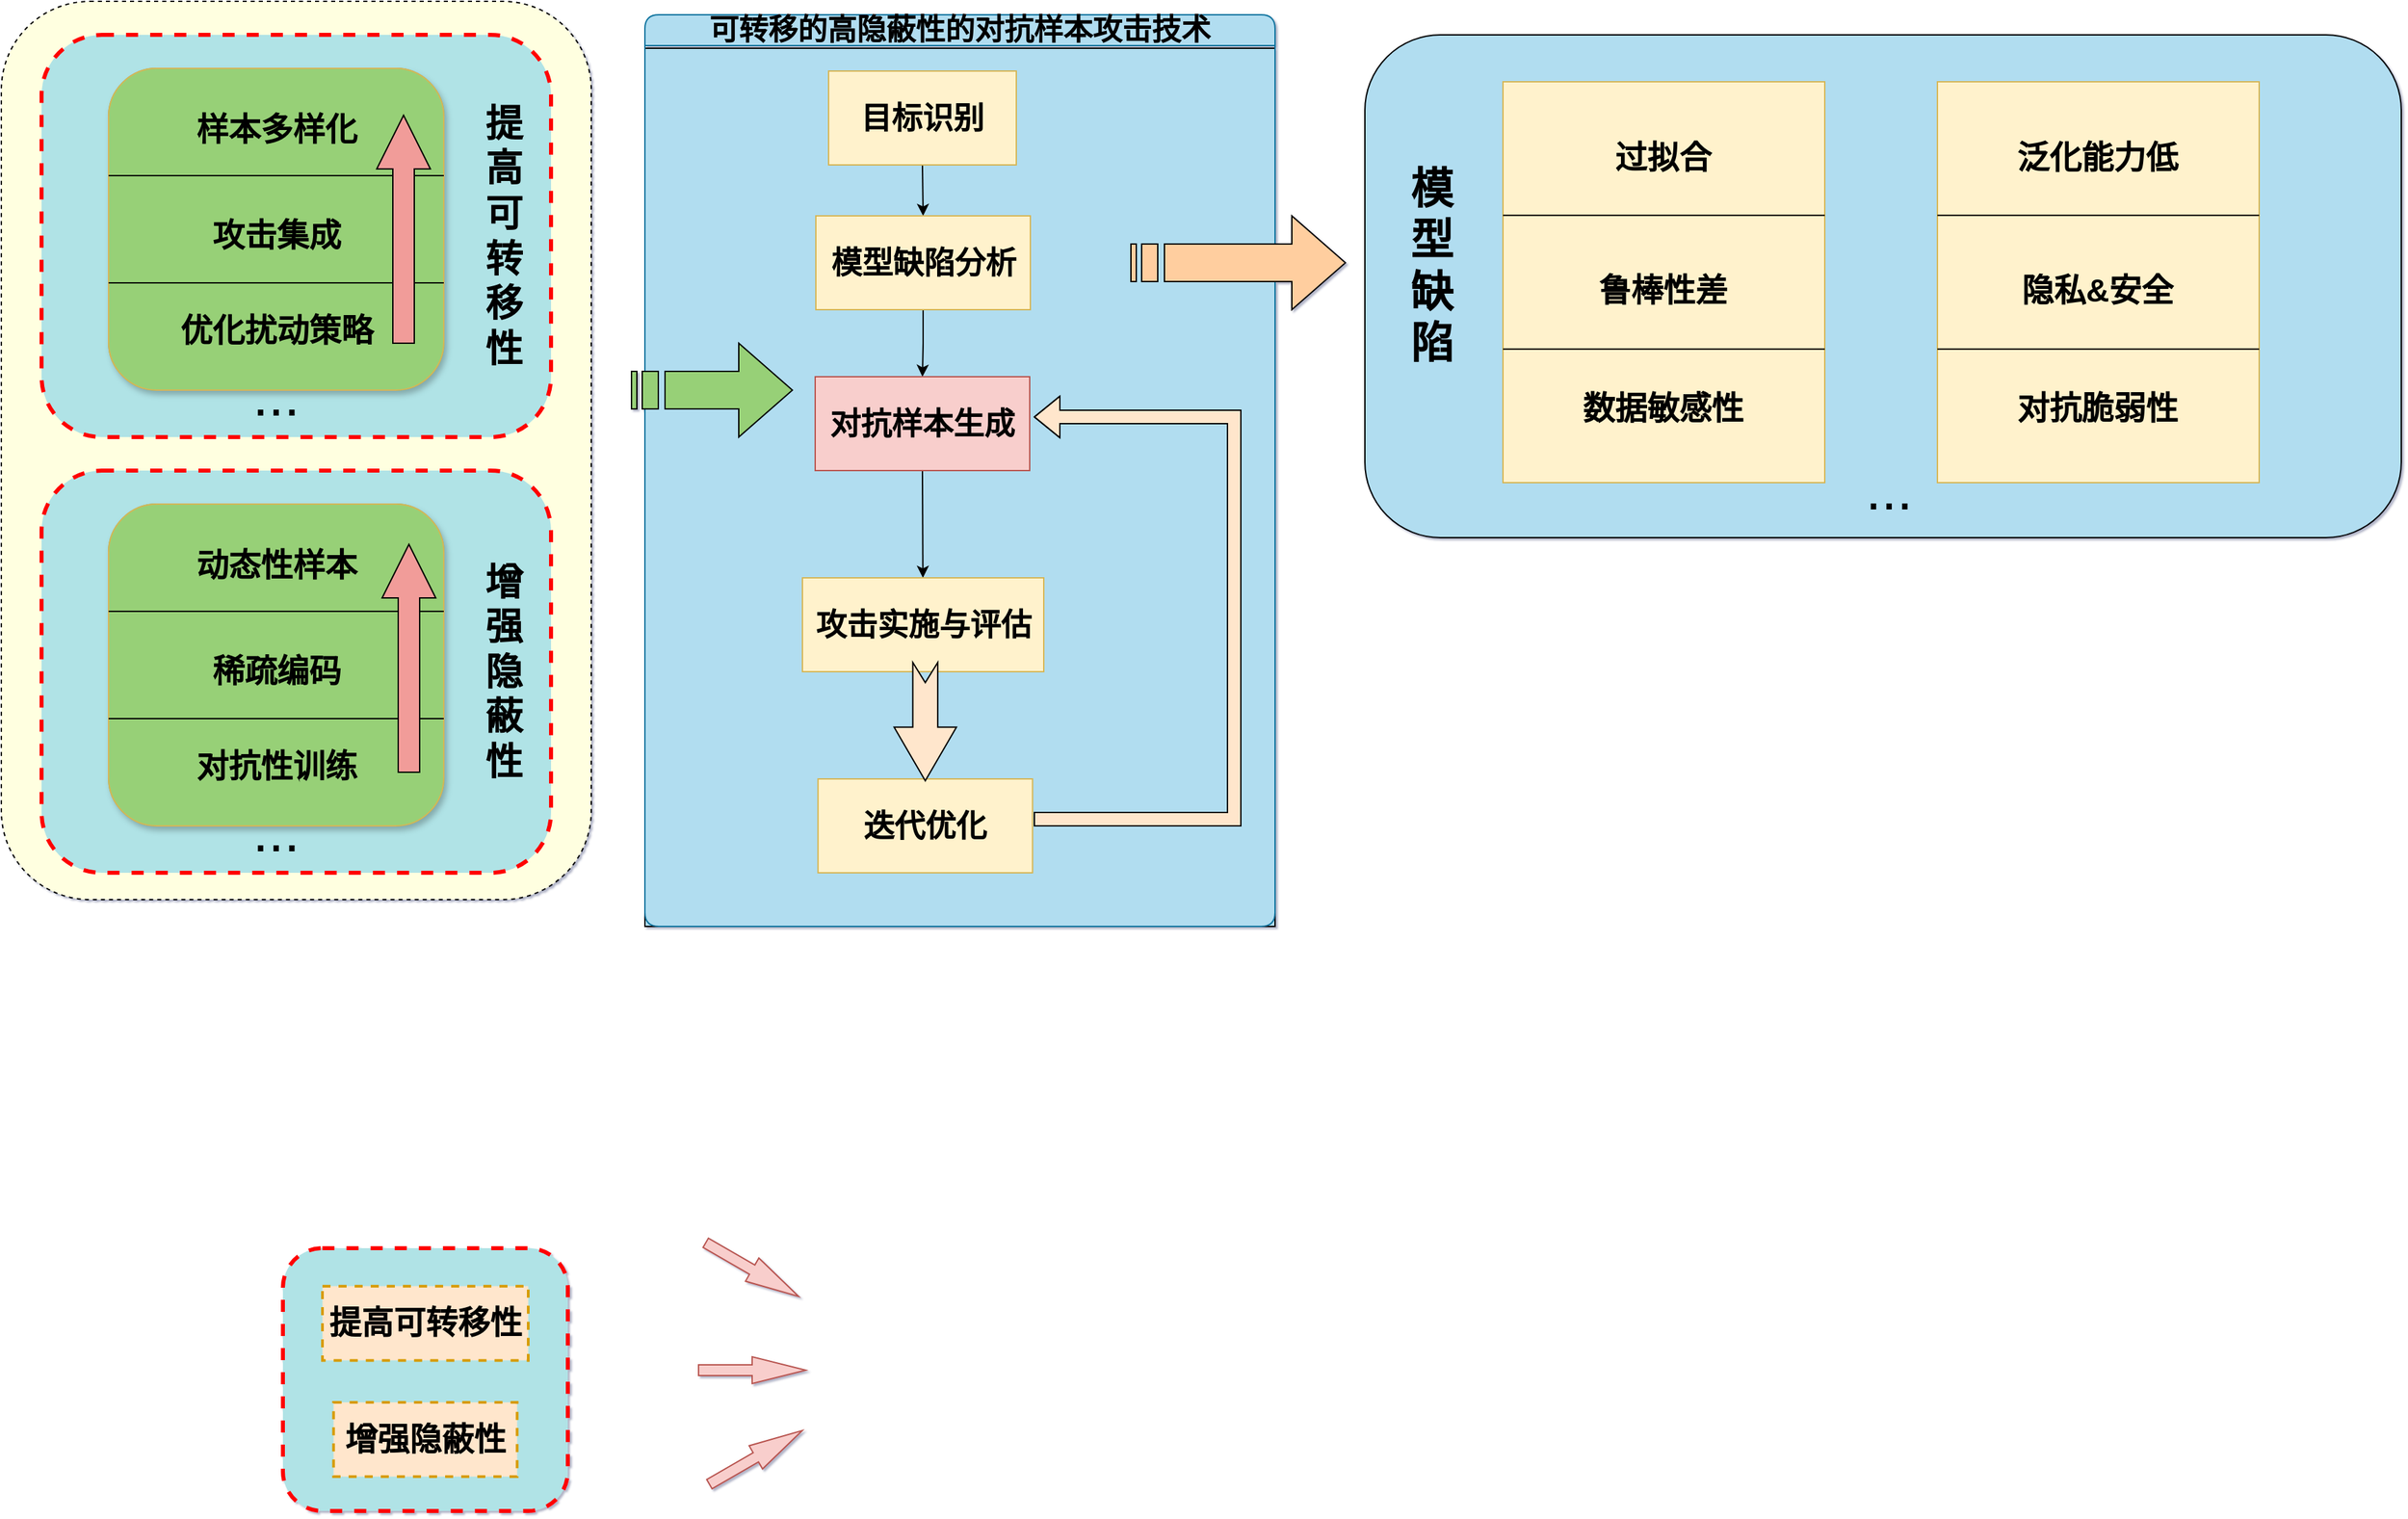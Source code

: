 <mxfile version="24.8.0">
  <diagram name="第 1 页" id="HA4UVDwD3Zuw-qyTp5fs">
    <mxGraphModel dx="2692" dy="2359" grid="1" gridSize="10" guides="1" tooltips="1" connect="1" arrows="1" fold="1" page="1" pageScale="1" pageWidth="827" pageHeight="1169" background="#FFFFFF" math="0" shadow="1">
      <root>
        <mxCell id="0" />
        <mxCell id="1" parent="0" />
        <mxCell id="avuRpU4u4uQsAYTOEr3t-49" value="" style="rounded=0;whiteSpace=wrap;html=1;fillColor=#B1DDF0;" parent="1" vertex="1">
          <mxGeometry x="200" y="-575" width="470" height="655" as="geometry" />
        </mxCell>
        <mxCell id="MQWxd4llmsT6GIJLcgqH-2" value="&lt;font style=&quot;font-size: 22px;&quot;&gt;可转移的高隐蔽性的对抗样本攻击技术&lt;/font&gt;" style="swimlane;whiteSpace=wrap;html=1;movable=1;resizable=1;rotatable=1;deletable=1;editable=1;locked=0;connectable=1;fillColor=#B1DDF0;strokeColor=#10739e;swimlaneFillColor=none;rounded=1;labelBackgroundColor=none;" parent="1" vertex="1">
          <mxGeometry x="200" y="-600" width="470" height="680" as="geometry" />
        </mxCell>
        <mxCell id="avuRpU4u4uQsAYTOEr3t-48" value="" style="group;movable=1;resizable=1;rotatable=1;deletable=1;editable=1;locked=0;connectable=1;" parent="MQWxd4llmsT6GIJLcgqH-2" vertex="1" connectable="0">
          <mxGeometry x="122.5" y="105" width="407.5" height="590" as="geometry" />
        </mxCell>
        <mxCell id="MQWxd4llmsT6GIJLcgqH-11" style="edgeStyle=orthogonalEdgeStyle;rounded=0;orthogonalLoop=1;jettySize=auto;html=1;exitX=0.5;exitY=1;exitDx=0;exitDy=0;entryX=0.5;entryY=0;entryDx=0;entryDy=0;movable=1;resizable=1;rotatable=1;deletable=1;editable=1;locked=0;connectable=1;" parent="avuRpU4u4uQsAYTOEr3t-48" source="MQWxd4llmsT6GIJLcgqH-4" target="MQWxd4llmsT6GIJLcgqH-5" edge="1">
          <mxGeometry relative="1" as="geometry" />
        </mxCell>
        <mxCell id="MQWxd4llmsT6GIJLcgqH-4" value="&lt;b&gt;&lt;font style=&quot;font-size: 23px;&quot;&gt;目标识别&lt;/font&gt;&lt;/b&gt;" style="rounded=0;whiteSpace=wrap;html=1;fillColor=#fff2cc;strokeColor=#d6b656;movable=1;resizable=1;rotatable=1;deletable=1;editable=1;locked=0;connectable=1;" parent="avuRpU4u4uQsAYTOEr3t-48" vertex="1">
          <mxGeometry x="14.5" y="-63" width="140" height="70" as="geometry" />
        </mxCell>
        <mxCell id="MQWxd4llmsT6GIJLcgqH-12" style="edgeStyle=orthogonalEdgeStyle;rounded=0;orthogonalLoop=1;jettySize=auto;html=1;exitX=0.5;exitY=1;exitDx=0;exitDy=0;entryX=0.5;entryY=0;entryDx=0;entryDy=0;movable=1;resizable=1;rotatable=1;deletable=1;editable=1;locked=0;connectable=1;" parent="avuRpU4u4uQsAYTOEr3t-48" source="MQWxd4llmsT6GIJLcgqH-5" target="MQWxd4llmsT6GIJLcgqH-6" edge="1">
          <mxGeometry relative="1" as="geometry" />
        </mxCell>
        <mxCell id="MQWxd4llmsT6GIJLcgqH-5" value="&lt;span style=&quot;font-size: 23px;&quot;&gt;&lt;b&gt;模型缺陷分析&lt;/b&gt;&lt;/span&gt;" style="rounded=0;whiteSpace=wrap;html=1;fillColor=#fff2cc;strokeColor=#d6b656;movable=1;resizable=1;rotatable=1;deletable=1;editable=1;locked=0;connectable=1;" parent="avuRpU4u4uQsAYTOEr3t-48" vertex="1">
          <mxGeometry x="5" y="45" width="160" height="70" as="geometry" />
        </mxCell>
        <mxCell id="lKeMSr5NxeEv4JeYhr1J-5" style="rounded=0;orthogonalLoop=1;jettySize=auto;html=1;exitX=0.5;exitY=1;exitDx=0;exitDy=0;" edge="1" parent="avuRpU4u4uQsAYTOEr3t-48" source="MQWxd4llmsT6GIJLcgqH-6" target="MQWxd4llmsT6GIJLcgqH-9">
          <mxGeometry relative="1" as="geometry" />
        </mxCell>
        <mxCell id="MQWxd4llmsT6GIJLcgqH-6" value="&lt;span style=&quot;font-size: 23px;&quot;&gt;&lt;b&gt;对抗样本生成&lt;/b&gt;&lt;/span&gt;" style="rounded=0;whiteSpace=wrap;html=1;fillColor=#f8cecc;strokeColor=#b85450;movable=1;resizable=1;rotatable=1;deletable=1;editable=1;locked=0;connectable=1;" parent="avuRpU4u4uQsAYTOEr3t-48" vertex="1">
          <mxGeometry x="4.5" y="165" width="160" height="70" as="geometry" />
        </mxCell>
        <mxCell id="MQWxd4llmsT6GIJLcgqH-9" value="&lt;span style=&quot;font-size: 23px;&quot;&gt;&lt;b&gt;攻击实施与评估&lt;/b&gt;&lt;/span&gt;" style="rounded=0;whiteSpace=wrap;html=1;fillColor=#fff2cc;strokeColor=#d6b656;movable=1;resizable=1;rotatable=1;deletable=1;editable=1;locked=0;connectable=1;" parent="avuRpU4u4uQsAYTOEr3t-48" vertex="1">
          <mxGeometry x="-5" y="315" width="180" height="70" as="geometry" />
        </mxCell>
        <mxCell id="MQWxd4llmsT6GIJLcgqH-23" style="edgeStyle=orthogonalEdgeStyle;rounded=0;orthogonalLoop=1;jettySize=auto;html=1;shape=flexArrow;fillColor=#FFE6CC;movable=1;resizable=1;rotatable=1;deletable=1;editable=1;locked=0;connectable=1;" parent="avuRpU4u4uQsAYTOEr3t-48" edge="1">
          <mxGeometry relative="1" as="geometry">
            <Array as="points">
              <mxPoint x="168" y="495" />
              <mxPoint x="317" y="495" />
              <mxPoint x="317" y="195" />
            </Array>
            <mxPoint x="167.5" y="195" as="targetPoint" />
            <mxPoint x="167.5" y="495" as="sourcePoint" />
          </mxGeometry>
        </mxCell>
        <mxCell id="MQWxd4llmsT6GIJLcgqH-10" value="&lt;span style=&quot;font-size: 23px;&quot;&gt;&lt;b&gt;迭代优化&lt;/b&gt;&lt;/span&gt;" style="rounded=0;whiteSpace=wrap;html=1;fillColor=#fff2cc;strokeColor=#d6b656;movable=1;resizable=1;rotatable=1;deletable=1;editable=1;locked=0;connectable=1;" parent="avuRpU4u4uQsAYTOEr3t-48" vertex="1">
          <mxGeometry x="6.62" y="465" width="160" height="70" as="geometry" />
        </mxCell>
        <mxCell id="eit7i80TBagA0Y27QY0m-10" value="" style="html=1;shadow=0;dashed=0;align=center;verticalAlign=middle;shape=mxgraph.arrows2.arrow;dy=0.6;dx=40;notch=15;rotation=90;fillColor=#FFE6CC;movable=1;resizable=1;rotatable=1;deletable=1;editable=1;locked=0;connectable=1;" parent="avuRpU4u4uQsAYTOEr3t-48" vertex="1">
          <mxGeometry x="42.49" y="399" width="88.25" height="46.5" as="geometry" />
        </mxCell>
        <mxCell id="lKeMSr5NxeEv4JeYhr1J-9" value="" style="html=1;shadow=0;dashed=0;align=center;verticalAlign=middle;shape=mxgraph.arrows2.stripedArrow;dy=0.6;dx=40;notch=25;fillColor=#FFCE9F;" vertex="1" parent="avuRpU4u4uQsAYTOEr3t-48">
          <mxGeometry x="240" y="45" width="160" height="70" as="geometry" />
        </mxCell>
        <mxCell id="lKeMSr5NxeEv4JeYhr1J-4" value="" style="html=1;shadow=0;dashed=0;align=center;verticalAlign=middle;shape=mxgraph.arrows2.stripedArrow;dy=0.6;dx=40;notch=25;fillColor=#97D077;" vertex="1" parent="MQWxd4llmsT6GIJLcgqH-2">
          <mxGeometry x="-10" y="245" width="120" height="70" as="geometry" />
        </mxCell>
        <mxCell id="eit7i80TBagA0Y27QY0m-4" value="" style="rounded=1;whiteSpace=wrap;html=1;fillColor=#FFFFE0;dashed=1;strokeWidth=1;strokeColor=default;perimeterSpacing=0;movable=1;resizable=1;rotatable=1;deletable=1;editable=1;locked=0;connectable=1;" parent="1" vertex="1">
          <mxGeometry x="-280" y="-610" width="440" height="670" as="geometry" />
        </mxCell>
        <mxCell id="MQWxd4llmsT6GIJLcgqH-7" value="" style="rounded=1;whiteSpace=wrap;html=1;fillColor=#b0e3e6;strokeColor=#FF0000;movable=1;resizable=1;rotatable=1;deletable=1;editable=1;locked=0;connectable=1;dashed=1;strokeWidth=3;" parent="1" vertex="1">
          <mxGeometry x="-250" y="-585" width="380" height="300" as="geometry" />
        </mxCell>
        <mxCell id="avuRpU4u4uQsAYTOEr3t-28" value="&lt;font style=&quot;font-size: 42px;&quot;&gt;...&lt;/font&gt;" style="text;html=1;align=center;verticalAlign=middle;whiteSpace=wrap;rounded=0;movable=1;resizable=1;rotatable=1;deletable=1;editable=1;locked=0;connectable=1;" parent="1" vertex="1">
          <mxGeometry x="-105" y="-330" width="60" height="30" as="geometry" />
        </mxCell>
        <mxCell id="avuRpU4u4uQsAYTOEr3t-31" value="&lt;b style=&quot;&quot;&gt;&lt;font style=&quot;font-size: 28px;&quot;&gt;提高可转移性&lt;/font&gt;&lt;/b&gt;" style="text;html=1;align=center;verticalAlign=middle;whiteSpace=wrap;rounded=0;movable=1;resizable=1;rotatable=1;deletable=1;editable=1;locked=0;connectable=1;" parent="1" vertex="1">
          <mxGeometry x="80" y="-550" width="30" height="230" as="geometry" />
        </mxCell>
        <mxCell id="avuRpU4u4uQsAYTOEr3t-13" value="" style="group;movable=1;resizable=1;rotatable=1;deletable=1;editable=1;locked=0;connectable=1;fillColor=#d5e8d4;strokeColor=#82b366;rounded=1;shadow=1;" parent="1" vertex="1" connectable="0">
          <mxGeometry x="-200" y="-560" width="250" height="240" as="geometry" />
        </mxCell>
        <mxCell id="avuRpU4u4uQsAYTOEr3t-14" value="" style="rounded=1;whiteSpace=wrap;html=1;fillColor=#97D077;strokeColor=#d6b656;movable=1;resizable=1;rotatable=1;deletable=1;editable=1;locked=0;connectable=1;" parent="avuRpU4u4uQsAYTOEr3t-13" vertex="1">
          <mxGeometry width="250.0" height="240" as="geometry" />
        </mxCell>
        <mxCell id="avuRpU4u4uQsAYTOEr3t-15" value="&lt;span style=&quot;font-size: 24px;&quot;&gt;&lt;b&gt;样本多样化&lt;/b&gt;&lt;/span&gt;" style="text;html=1;align=center;verticalAlign=middle;whiteSpace=wrap;rounded=0;movable=1;resizable=1;rotatable=1;deletable=1;editable=1;locked=0;connectable=1;" parent="avuRpU4u4uQsAYTOEr3t-13" vertex="1">
          <mxGeometry x="32.738" y="19.996" width="184.524" height="51.429" as="geometry" />
        </mxCell>
        <mxCell id="avuRpU4u4uQsAYTOEr3t-16" value="&lt;b&gt;&lt;font style=&quot;font-size: 24px;&quot;&gt;优化扰动策略&lt;/font&gt;&lt;/b&gt;" style="text;html=1;align=center;verticalAlign=middle;whiteSpace=wrap;rounded=0;movable=1;resizable=1;rotatable=1;deletable=1;editable=1;locked=0;connectable=1;" parent="avuRpU4u4uQsAYTOEr3t-13" vertex="1">
          <mxGeometry x="32.738" y="169.996" width="184.524" height="51.429" as="geometry" />
        </mxCell>
        <mxCell id="avuRpU4u4uQsAYTOEr3t-17" style="rounded=0;orthogonalLoop=1;jettySize=auto;html=1;exitX=0;exitY=0.75;exitDx=0;exitDy=0;entryX=1;entryY=0.75;entryDx=0;entryDy=0;endArrow=none;endFill=0;movable=1;resizable=1;rotatable=1;deletable=1;editable=1;locked=0;connectable=1;" parent="avuRpU4u4uQsAYTOEr3t-13" edge="1">
          <mxGeometry relative="1" as="geometry">
            <mxPoint y="160" as="sourcePoint" />
            <mxPoint x="250.0" y="160" as="targetPoint" />
          </mxGeometry>
        </mxCell>
        <mxCell id="avuRpU4u4uQsAYTOEr3t-18" style="rounded=0;orthogonalLoop=1;jettySize=auto;html=1;exitX=0;exitY=0.25;exitDx=0;exitDy=0;entryX=1;entryY=0.25;entryDx=0;entryDy=0;endArrow=none;endFill=0;movable=1;resizable=1;rotatable=1;deletable=1;editable=1;locked=0;connectable=1;" parent="avuRpU4u4uQsAYTOEr3t-13" edge="1">
          <mxGeometry relative="1" as="geometry">
            <mxPoint y="80.0" as="sourcePoint" />
            <mxPoint x="250.0" y="80.0" as="targetPoint" />
          </mxGeometry>
        </mxCell>
        <mxCell id="avuRpU4u4uQsAYTOEr3t-19" value="&lt;b&gt;&lt;font style=&quot;font-size: 24px;&quot;&gt;攻击集成&lt;/font&gt;&lt;/b&gt;" style="text;html=1;align=center;verticalAlign=middle;whiteSpace=wrap;rounded=0;movable=1;resizable=1;rotatable=1;deletable=1;editable=1;locked=0;connectable=1;" parent="avuRpU4u4uQsAYTOEr3t-13" vertex="1">
          <mxGeometry x="32.738" y="110.0" width="184.524" height="30" as="geometry" />
        </mxCell>
        <mxCell id="lKeMSr5NxeEv4JeYhr1J-33" value="" style="html=1;shadow=0;dashed=0;align=center;verticalAlign=middle;shape=mxgraph.arrows2.arrow;dy=0.6;dx=40;direction=north;notch=0;fillColor=#F19C99;" vertex="1" parent="avuRpU4u4uQsAYTOEr3t-13">
          <mxGeometry x="200" y="35" width="40" height="170" as="geometry" />
        </mxCell>
        <mxCell id="avuRpU4u4uQsAYTOEr3t-32" value="" style="rounded=1;whiteSpace=wrap;html=1;fillColor=#b0e3e6;strokeColor=#FF0000;movable=1;resizable=1;rotatable=1;deletable=1;editable=1;locked=0;connectable=1;dashed=1;strokeWidth=3;" parent="1" vertex="1">
          <mxGeometry x="-250" y="-260" width="380" height="300" as="geometry" />
        </mxCell>
        <mxCell id="avuRpU4u4uQsAYTOEr3t-33" value="&lt;font style=&quot;font-size: 42px;&quot;&gt;...&lt;/font&gt;" style="text;html=1;align=center;verticalAlign=middle;whiteSpace=wrap;rounded=0;movable=1;resizable=1;rotatable=1;deletable=1;editable=1;locked=0;connectable=1;" parent="1" vertex="1">
          <mxGeometry x="-105" y="-5" width="60" height="30" as="geometry" />
        </mxCell>
        <mxCell id="avuRpU4u4uQsAYTOEr3t-34" value="&lt;b style=&quot;&quot;&gt;&lt;font style=&quot;font-size: 28px;&quot;&gt;增强隐蔽性&lt;/font&gt;&lt;/b&gt;" style="text;html=1;align=center;verticalAlign=middle;whiteSpace=wrap;rounded=0;movable=1;resizable=1;rotatable=1;deletable=1;editable=1;locked=0;connectable=1;" parent="1" vertex="1">
          <mxGeometry x="80" y="-225" width="30" height="230" as="geometry" />
        </mxCell>
        <mxCell id="avuRpU4u4uQsAYTOEr3t-35" value="" style="group;movable=1;resizable=1;rotatable=1;deletable=1;editable=1;locked=0;connectable=1;fillColor=#d5e8d4;strokeColor=#82b366;rounded=1;shadow=1;" parent="1" vertex="1" connectable="0">
          <mxGeometry x="-200" y="-235" width="250" height="240" as="geometry" />
        </mxCell>
        <mxCell id="avuRpU4u4uQsAYTOEr3t-36" value="" style="rounded=1;whiteSpace=wrap;html=1;fillColor=#97D077;strokeColor=#d6b656;movable=1;resizable=1;rotatable=1;deletable=1;editable=1;locked=0;connectable=1;" parent="avuRpU4u4uQsAYTOEr3t-35" vertex="1">
          <mxGeometry width="250.0" height="240" as="geometry" />
        </mxCell>
        <mxCell id="avuRpU4u4uQsAYTOEr3t-38" value="&lt;b&gt;&lt;font style=&quot;font-size: 24px;&quot;&gt;对抗性训练&lt;/font&gt;&lt;/b&gt;" style="text;html=1;align=center;verticalAlign=middle;whiteSpace=wrap;rounded=0;movable=1;resizable=1;rotatable=1;deletable=1;editable=1;locked=0;connectable=1;" parent="avuRpU4u4uQsAYTOEr3t-35" vertex="1">
          <mxGeometry x="32.738" y="169.996" width="184.524" height="51.429" as="geometry" />
        </mxCell>
        <mxCell id="avuRpU4u4uQsAYTOEr3t-39" style="rounded=0;orthogonalLoop=1;jettySize=auto;html=1;exitX=0;exitY=0.75;exitDx=0;exitDy=0;entryX=1;entryY=0.75;entryDx=0;entryDy=0;endArrow=none;endFill=0;movable=1;resizable=1;rotatable=1;deletable=1;editable=1;locked=0;connectable=1;" parent="avuRpU4u4uQsAYTOEr3t-35" edge="1">
          <mxGeometry relative="1" as="geometry">
            <mxPoint y="160" as="sourcePoint" />
            <mxPoint x="250.0" y="160" as="targetPoint" />
          </mxGeometry>
        </mxCell>
        <mxCell id="avuRpU4u4uQsAYTOEr3t-40" style="rounded=0;orthogonalLoop=1;jettySize=auto;html=1;exitX=0;exitY=0.25;exitDx=0;exitDy=0;entryX=1;entryY=0.25;entryDx=0;entryDy=0;endArrow=none;endFill=0;movable=1;resizable=1;rotatable=1;deletable=1;editable=1;locked=0;connectable=1;" parent="avuRpU4u4uQsAYTOEr3t-35" edge="1">
          <mxGeometry relative="1" as="geometry">
            <mxPoint y="80.0" as="sourcePoint" />
            <mxPoint x="250.0" y="80.0" as="targetPoint" />
          </mxGeometry>
        </mxCell>
        <mxCell id="avuRpU4u4uQsAYTOEr3t-41" value="&lt;b&gt;&lt;font style=&quot;font-size: 24px;&quot;&gt;稀疏编码&lt;/font&gt;&lt;/b&gt;" style="text;html=1;align=center;verticalAlign=middle;whiteSpace=wrap;rounded=0;movable=1;resizable=1;rotatable=1;deletable=1;editable=1;locked=0;connectable=1;" parent="avuRpU4u4uQsAYTOEr3t-35" vertex="1">
          <mxGeometry x="32.738" y="110.0" width="184.524" height="30" as="geometry" />
        </mxCell>
        <mxCell id="avuRpU4u4uQsAYTOEr3t-37" value="&lt;span style=&quot;font-size: 24px;&quot;&gt;&lt;b&gt;动态性样本&lt;/b&gt;&lt;/span&gt;" style="text;html=1;align=center;verticalAlign=middle;whiteSpace=wrap;rounded=0;movable=1;resizable=1;rotatable=1;deletable=1;editable=1;locked=0;connectable=1;" parent="avuRpU4u4uQsAYTOEr3t-35" vertex="1">
          <mxGeometry x="32.738" y="19.996" width="184.524" height="51.429" as="geometry" />
        </mxCell>
        <mxCell id="lKeMSr5NxeEv4JeYhr1J-32" value="" style="html=1;shadow=0;dashed=0;align=center;verticalAlign=middle;shape=mxgraph.arrows2.arrow;dy=0.6;dx=40;direction=north;notch=0;fillColor=#F19C99;" vertex="1" parent="avuRpU4u4uQsAYTOEr3t-35">
          <mxGeometry x="204" y="30" width="40" height="170" as="geometry" />
        </mxCell>
        <mxCell id="lKeMSr5NxeEv4JeYhr1J-2" value="" style="group" vertex="1" connectable="0" parent="1">
          <mxGeometry x="-70" y="320" width="212.5" height="196" as="geometry" />
        </mxCell>
        <mxCell id="cStiTa7sKsKJk0D98hzE-5" value="" style="rounded=1;whiteSpace=wrap;html=1;fillColor=#b0e3e6;strokeColor=#FF0000;movable=1;resizable=1;rotatable=1;deletable=1;editable=1;locked=0;connectable=1;dashed=1;strokeWidth=3;" parent="lKeMSr5NxeEv4JeYhr1J-2" vertex="1">
          <mxGeometry width="212.5" height="196" as="geometry" />
        </mxCell>
        <mxCell id="cStiTa7sKsKJk0D98hzE-8" value="&lt;p class=&quot;MsoNormal&quot;&gt;&lt;span style=&quot;font-family: 微软雅黑;&quot;&gt;&lt;b style=&quot;&quot;&gt;&lt;font style=&quot;font-size: 24px;&quot;&gt;增强隐蔽性&lt;/font&gt;&lt;/b&gt;&lt;/span&gt;&lt;/p&gt;" style="rounded=0;whiteSpace=wrap;html=1;fillColor=#ffe6cc;strokeColor=#d79b00;dashed=1;strokeWidth=2;" parent="lKeMSr5NxeEv4JeYhr1J-2" vertex="1">
          <mxGeometry x="37.792" y="115.005" width="136.919" height="55.37" as="geometry" />
        </mxCell>
        <mxCell id="cStiTa7sKsKJk0D98hzE-7" value="&lt;p class=&quot;MsoNormal&quot;&gt;&lt;span style=&quot;font-family: 微软雅黑;&quot;&gt;&lt;b style=&quot;&quot;&gt;&lt;font style=&quot;font-size: 24px;&quot;&gt;提高可转移性&lt;/font&gt;&lt;/b&gt;&lt;/span&gt;&lt;/p&gt;" style="rounded=0;whiteSpace=wrap;html=1;fillColor=#ffe6cc;strokeColor=#d79b00;dashed=1;strokeWidth=2;" parent="lKeMSr5NxeEv4JeYhr1J-2" vertex="1">
          <mxGeometry x="29.5" y="28.32" width="153.49" height="55.37" as="geometry" />
        </mxCell>
        <mxCell id="lKeMSr5NxeEv4JeYhr1J-10" value="" style="rounded=1;whiteSpace=wrap;html=1;fillColor=#B1DDF0;movable=1;resizable=1;rotatable=1;deletable=1;editable=1;locked=0;connectable=1;" vertex="1" parent="1">
          <mxGeometry x="737" y="-585" width="773" height="375" as="geometry" />
        </mxCell>
        <mxCell id="lKeMSr5NxeEv4JeYhr1J-11" value="" style="group;movable=1;resizable=1;rotatable=1;deletable=1;editable=1;locked=0;connectable=1;" vertex="1" connectable="0" parent="1">
          <mxGeometry x="840" y="-550" width="240" height="299" as="geometry" />
        </mxCell>
        <mxCell id="lKeMSr5NxeEv4JeYhr1J-12" value="" style="rounded=0;whiteSpace=wrap;html=1;fillColor=#fff2cc;strokeColor=#d6b656;movable=0;resizable=0;rotatable=0;deletable=0;editable=0;locked=1;connectable=0;" vertex="1" parent="lKeMSr5NxeEv4JeYhr1J-11">
          <mxGeometry width="240.0" height="299" as="geometry" />
        </mxCell>
        <mxCell id="lKeMSr5NxeEv4JeYhr1J-13" value="&lt;b&gt;&lt;font style=&quot;font-size: 24px;&quot;&gt;过拟合&lt;/font&gt;&lt;/b&gt;" style="text;html=1;align=center;verticalAlign=middle;whiteSpace=wrap;rounded=0;movable=0;resizable=0;rotatable=0;deletable=0;editable=0;locked=1;connectable=0;" vertex="1" parent="lKeMSr5NxeEv4JeYhr1J-11">
          <mxGeometry x="31.429" y="24.911" width="177.143" height="64.071" as="geometry" />
        </mxCell>
        <mxCell id="lKeMSr5NxeEv4JeYhr1J-14" value="&lt;b&gt;&lt;font style=&quot;font-size: 24px;&quot;&gt;数据敏感性&lt;/font&gt;&lt;/b&gt;" style="text;html=1;align=center;verticalAlign=middle;whiteSpace=wrap;rounded=0;movable=0;resizable=0;rotatable=0;deletable=0;editable=0;locked=1;connectable=0;" vertex="1" parent="lKeMSr5NxeEv4JeYhr1J-11">
          <mxGeometry x="31.429" y="211.786" width="177.143" height="64.071" as="geometry" />
        </mxCell>
        <mxCell id="lKeMSr5NxeEv4JeYhr1J-15" style="rounded=0;orthogonalLoop=1;jettySize=auto;html=1;exitX=0;exitY=0.75;exitDx=0;exitDy=0;entryX=1;entryY=0.75;entryDx=0;entryDy=0;endArrow=none;endFill=0;movable=0;resizable=0;rotatable=0;deletable=0;editable=0;locked=1;connectable=0;" edge="1" parent="lKeMSr5NxeEv4JeYhr1J-11">
          <mxGeometry relative="1" as="geometry">
            <mxPoint y="199.333" as="sourcePoint" />
            <mxPoint x="240.0" y="199.333" as="targetPoint" />
          </mxGeometry>
        </mxCell>
        <mxCell id="lKeMSr5NxeEv4JeYhr1J-16" style="rounded=0;orthogonalLoop=1;jettySize=auto;html=1;exitX=0;exitY=0.25;exitDx=0;exitDy=0;entryX=1;entryY=0.25;entryDx=0;entryDy=0;endArrow=none;endFill=0;movable=0;resizable=0;rotatable=0;deletable=0;editable=0;locked=1;connectable=0;" edge="1" parent="lKeMSr5NxeEv4JeYhr1J-11">
          <mxGeometry relative="1" as="geometry">
            <mxPoint y="99.667" as="sourcePoint" />
            <mxPoint x="240.0" y="99.667" as="targetPoint" />
          </mxGeometry>
        </mxCell>
        <mxCell id="lKeMSr5NxeEv4JeYhr1J-17" value="&lt;b&gt;&lt;font style=&quot;font-size: 24px;&quot;&gt;鲁棒性差&lt;/font&gt;&lt;/b&gt;" style="text;html=1;align=center;verticalAlign=middle;whiteSpace=wrap;rounded=0;movable=0;resizable=0;rotatable=0;deletable=0;editable=0;locked=1;connectable=0;" vertex="1" parent="lKeMSr5NxeEv4JeYhr1J-11">
          <mxGeometry x="31.429" y="137.042" width="177.143" height="37.375" as="geometry" />
        </mxCell>
        <mxCell id="lKeMSr5NxeEv4JeYhr1J-18" value="" style="group;movable=1;resizable=1;rotatable=1;deletable=1;editable=1;locked=0;connectable=1;" vertex="1" connectable="0" parent="1">
          <mxGeometry x="1164" y="-550" width="240" height="299" as="geometry" />
        </mxCell>
        <mxCell id="lKeMSr5NxeEv4JeYhr1J-19" value="" style="rounded=0;whiteSpace=wrap;html=1;fillColor=#fff2cc;strokeColor=#d6b656;movable=0;resizable=0;rotatable=0;deletable=0;editable=0;locked=1;connectable=0;" vertex="1" parent="lKeMSr5NxeEv4JeYhr1J-18">
          <mxGeometry width="240" height="299" as="geometry" />
        </mxCell>
        <mxCell id="lKeMSr5NxeEv4JeYhr1J-20" value="&lt;b style=&quot;font-size: 24px;&quot;&gt;泛化能力低&lt;/b&gt;" style="text;html=1;align=center;verticalAlign=middle;whiteSpace=wrap;rounded=0;movable=0;resizable=0;rotatable=0;deletable=0;editable=0;locked=1;connectable=0;" vertex="1" parent="lKeMSr5NxeEv4JeYhr1J-18">
          <mxGeometry x="31.429" y="24.911" width="177.143" height="64.071" as="geometry" />
        </mxCell>
        <mxCell id="lKeMSr5NxeEv4JeYhr1J-21" value="&lt;b&gt;&lt;font style=&quot;font-size: 24px;&quot;&gt;对抗脆弱性&lt;/font&gt;&lt;/b&gt;" style="text;html=1;align=center;verticalAlign=middle;whiteSpace=wrap;rounded=0;movable=0;resizable=0;rotatable=0;deletable=0;editable=0;locked=1;connectable=0;" vertex="1" parent="lKeMSr5NxeEv4JeYhr1J-18">
          <mxGeometry x="31.429" y="211.786" width="177.143" height="64.071" as="geometry" />
        </mxCell>
        <mxCell id="lKeMSr5NxeEv4JeYhr1J-22" style="rounded=0;orthogonalLoop=1;jettySize=auto;html=1;exitX=0;exitY=0.75;exitDx=0;exitDy=0;entryX=1;entryY=0.75;entryDx=0;entryDy=0;endArrow=none;endFill=0;movable=0;resizable=0;rotatable=0;deletable=0;editable=0;locked=1;connectable=0;" edge="1" parent="lKeMSr5NxeEv4JeYhr1J-18">
          <mxGeometry relative="1" as="geometry">
            <mxPoint y="199.333" as="sourcePoint" />
            <mxPoint x="240" y="199.333" as="targetPoint" />
          </mxGeometry>
        </mxCell>
        <mxCell id="lKeMSr5NxeEv4JeYhr1J-23" style="rounded=0;orthogonalLoop=1;jettySize=auto;html=1;exitX=0;exitY=0.25;exitDx=0;exitDy=0;entryX=1;entryY=0.25;entryDx=0;entryDy=0;endArrow=none;endFill=0;movable=0;resizable=0;rotatable=0;deletable=0;editable=0;locked=1;connectable=0;" edge="1" parent="lKeMSr5NxeEv4JeYhr1J-18">
          <mxGeometry relative="1" as="geometry">
            <mxPoint y="99.667" as="sourcePoint" />
            <mxPoint x="240" y="99.667" as="targetPoint" />
          </mxGeometry>
        </mxCell>
        <mxCell id="lKeMSr5NxeEv4JeYhr1J-24" value="&lt;b style=&quot;font-size: 24px;&quot;&gt;隐私&amp;amp;安全&lt;/b&gt;" style="text;html=1;align=center;verticalAlign=middle;whiteSpace=wrap;rounded=0;movable=0;resizable=0;rotatable=0;deletable=0;editable=0;locked=1;connectable=0;" vertex="1" parent="lKeMSr5NxeEv4JeYhr1J-18">
          <mxGeometry x="31.429" y="137.042" width="177.143" height="37.375" as="geometry" />
        </mxCell>
        <mxCell id="lKeMSr5NxeEv4JeYhr1J-25" value="&lt;font style=&quot;font-size: 42px;&quot;&gt;...&lt;/font&gt;" style="text;html=1;align=center;verticalAlign=middle;whiteSpace=wrap;rounded=0;movable=1;resizable=1;rotatable=1;deletable=1;editable=1;locked=0;connectable=1;" vertex="1" parent="1">
          <mxGeometry x="1098" y="-260" width="60" height="30" as="geometry" />
        </mxCell>
        <mxCell id="lKeMSr5NxeEv4JeYhr1J-27" value="&lt;b style=&quot;&quot;&gt;&lt;font style=&quot;font-size: 32px;&quot;&gt;模型缺陷&lt;/font&gt;&lt;/b&gt;" style="text;html=1;align=center;verticalAlign=middle;whiteSpace=wrap;rounded=0;movable=1;resizable=1;rotatable=1;deletable=1;editable=1;locked=0;connectable=1;" vertex="1" parent="1">
          <mxGeometry x="772" y="-528.5" width="30" height="230" as="geometry" />
        </mxCell>
        <mxCell id="lKeMSr5NxeEv4JeYhr1J-28" value="" style="html=1;shadow=0;dashed=0;align=center;verticalAlign=middle;shape=mxgraph.arrows2.arrow;dy=0.6;dx=40;direction=north;notch=0;fillColor=#f8cecc;strokeColor=#b85450;rotation=120;" vertex="1" parent="1">
          <mxGeometry x="270" y="296" width="20" height="80" as="geometry" />
        </mxCell>
        <mxCell id="lKeMSr5NxeEv4JeYhr1J-29" value="" style="html=1;shadow=0;dashed=0;align=center;verticalAlign=middle;shape=mxgraph.arrows2.arrow;dy=0.6;dx=40;direction=north;notch=0;fillColor=#f8cecc;strokeColor=#b85450;rotation=90;" vertex="1" parent="1">
          <mxGeometry x="270" y="371" width="20" height="80" as="geometry" />
        </mxCell>
        <mxCell id="lKeMSr5NxeEv4JeYhr1J-30" value="" style="html=1;shadow=0;dashed=0;align=center;verticalAlign=middle;shape=mxgraph.arrows2.arrow;dy=0.6;dx=40;direction=north;notch=0;fillColor=#f8cecc;strokeColor=#b85450;rotation=60;" vertex="1" parent="1">
          <mxGeometry x="272.74" y="436" width="20" height="80" as="geometry" />
        </mxCell>
      </root>
    </mxGraphModel>
  </diagram>
</mxfile>
